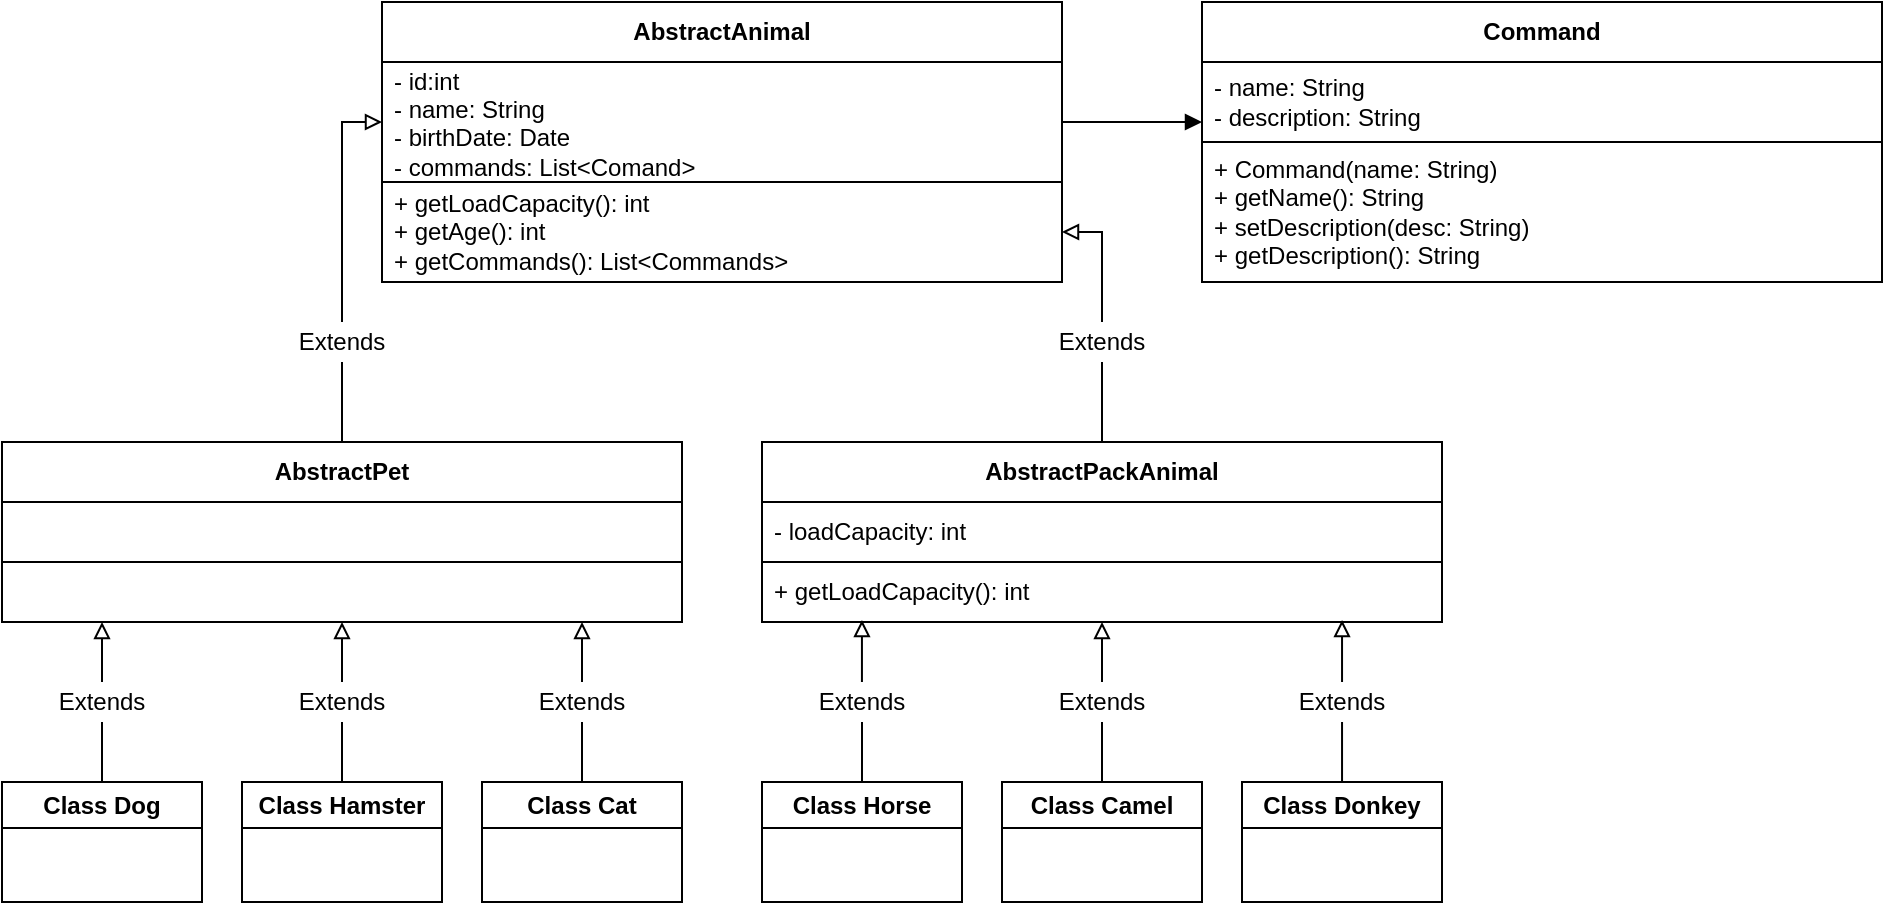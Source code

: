 <mxfile version="21.1.2" type="device">
  <diagram name="Page-1" id="vZ96shIRoi2q2986AdDp">
    <mxGraphModel dx="818" dy="554" grid="1" gridSize="10" guides="1" tooltips="1" connect="1" arrows="1" fold="1" page="1" pageScale="1" pageWidth="1100" pageHeight="850" math="0" shadow="0">
      <root>
        <mxCell id="0" />
        <mxCell id="1" parent="0" />
        <mxCell id="ADzDSRlf3Pm5XtJuz25F-7" style="edgeStyle=orthogonalEdgeStyle;rounded=0;orthogonalLoop=1;jettySize=auto;html=1;endArrow=block;endFill=0;exitX=0.5;exitY=0;exitDx=0;exitDy=0;" parent="1" source="ADzDSRlf3Pm5XtJuz25F-3" edge="1">
          <mxGeometry relative="1" as="geometry">
            <mxPoint x="70" y="680" as="targetPoint" />
          </mxGeometry>
        </mxCell>
        <mxCell id="ADzDSRlf3Pm5XtJuz25F-3" value="Class Dog" style="swimlane;whiteSpace=wrap;html=1;fillStyle=solid;" parent="1" vertex="1">
          <mxGeometry x="20" y="760" width="100" height="60" as="geometry" />
        </mxCell>
        <mxCell id="ADzDSRlf3Pm5XtJuz25F-8" style="edgeStyle=orthogonalEdgeStyle;rounded=0;orthogonalLoop=1;jettySize=auto;html=1;entryX=0.5;entryY=1;entryDx=0;entryDy=0;endArrow=block;endFill=0;" parent="1" source="ADzDSRlf3Pm5XtJuz25F-4" edge="1">
          <mxGeometry relative="1" as="geometry">
            <mxPoint x="190" y="680" as="targetPoint" />
          </mxGeometry>
        </mxCell>
        <mxCell id="ADzDSRlf3Pm5XtJuz25F-4" value="Class Hamster" style="swimlane;whiteSpace=wrap;html=1;fillStyle=solid;" parent="1" vertex="1">
          <mxGeometry x="140" y="760" width="100" height="60" as="geometry" />
        </mxCell>
        <mxCell id="ADzDSRlf3Pm5XtJuz25F-9" style="edgeStyle=orthogonalEdgeStyle;rounded=0;orthogonalLoop=1;jettySize=auto;html=1;endArrow=block;endFill=0;" parent="1" source="ADzDSRlf3Pm5XtJuz25F-5" edge="1">
          <mxGeometry relative="1" as="geometry">
            <mxPoint x="310" y="680" as="targetPoint" />
          </mxGeometry>
        </mxCell>
        <mxCell id="ADzDSRlf3Pm5XtJuz25F-5" value="Class Cat" style="swimlane;whiteSpace=wrap;html=1;fillStyle=solid;" parent="1" vertex="1">
          <mxGeometry x="260" y="760" width="100" height="60" as="geometry" />
        </mxCell>
        <mxCell id="ipe4ve2AvDhWx7teMTjK-5" style="edgeStyle=orthogonalEdgeStyle;rounded=0;orthogonalLoop=1;jettySize=auto;html=1;entryX=0;entryY=0.5;entryDx=0;entryDy=0;endArrow=block;endFill=0;" edge="1" parent="1" source="ADzDSRlf3Pm5XtJuz25F-10" target="ADzDSRlf3Pm5XtJuz25F-29">
          <mxGeometry relative="1" as="geometry" />
        </mxCell>
        <mxCell id="ADzDSRlf3Pm5XtJuz25F-10" value="&lt;b&gt;AbstractPet&lt;br&gt;&lt;/b&gt;" style="swimlane;fontStyle=0;childLayout=stackLayout;horizontal=1;startSize=30;horizontalStack=0;resizeParent=1;resizeParentMax=0;resizeLast=0;collapsible=1;marginBottom=0;whiteSpace=wrap;html=1;fillStyle=solid;" parent="1" vertex="1">
          <mxGeometry x="20" y="590" width="340" height="90" as="geometry" />
        </mxCell>
        <mxCell id="ADzDSRlf3Pm5XtJuz25F-12" value="Item 2" style="text;strokeColor=default;fillColor=none;align=left;verticalAlign=middle;spacingLeft=4;spacingRight=4;overflow=hidden;points=[[0,0.5],[1,0.5]];portConstraint=eastwest;rotatable=0;whiteSpace=wrap;html=1;fontColor=none;noLabel=1;" parent="ADzDSRlf3Pm5XtJuz25F-10" vertex="1">
          <mxGeometry y="30" width="340" height="30" as="geometry" />
        </mxCell>
        <mxCell id="ADzDSRlf3Pm5XtJuz25F-13" value="Item 3" style="text;strokeColor=none;fillColor=none;align=left;verticalAlign=middle;spacingLeft=4;spacingRight=4;overflow=hidden;points=[[0,0.5],[1,0.5]];portConstraint=eastwest;rotatable=0;whiteSpace=wrap;html=1;fontColor=none;noLabel=1;" parent="ADzDSRlf3Pm5XtJuz25F-10" vertex="1">
          <mxGeometry y="60" width="340" height="30" as="geometry" />
        </mxCell>
        <mxCell id="ADzDSRlf3Pm5XtJuz25F-25" style="edgeStyle=orthogonalEdgeStyle;rounded=0;orthogonalLoop=1;jettySize=auto;html=1;entryX=0.147;entryY=0.967;entryDx=0;entryDy=0;entryPerimeter=0;endArrow=block;endFill=0;exitX=0.5;exitY=0;exitDx=0;exitDy=0;" parent="1" source="ADzDSRlf3Pm5XtJuz25F-14" target="ADzDSRlf3Pm5XtJuz25F-24" edge="1">
          <mxGeometry relative="1" as="geometry" />
        </mxCell>
        <mxCell id="ADzDSRlf3Pm5XtJuz25F-14" value="Class Horse" style="swimlane;whiteSpace=wrap;html=1;fillStyle=solid;" parent="1" vertex="1">
          <mxGeometry x="400" y="760" width="100" height="60" as="geometry" />
        </mxCell>
        <mxCell id="ADzDSRlf3Pm5XtJuz25F-26" style="edgeStyle=orthogonalEdgeStyle;rounded=0;orthogonalLoop=1;jettySize=auto;html=1;entryX=0.5;entryY=1;entryDx=0;entryDy=0;entryPerimeter=0;endArrow=block;endFill=0;" parent="1" source="ADzDSRlf3Pm5XtJuz25F-15" target="ADzDSRlf3Pm5XtJuz25F-24" edge="1">
          <mxGeometry relative="1" as="geometry" />
        </mxCell>
        <mxCell id="ADzDSRlf3Pm5XtJuz25F-15" value="Class Camel" style="swimlane;whiteSpace=wrap;html=1;fillStyle=solid;" parent="1" vertex="1">
          <mxGeometry x="520" y="760" width="100" height="60" as="geometry" />
        </mxCell>
        <mxCell id="ADzDSRlf3Pm5XtJuz25F-27" style="edgeStyle=orthogonalEdgeStyle;rounded=0;orthogonalLoop=1;jettySize=auto;html=1;entryX=0.853;entryY=0.967;entryDx=0;entryDy=0;entryPerimeter=0;endArrow=block;endFill=0;" parent="1" source="ADzDSRlf3Pm5XtJuz25F-16" target="ADzDSRlf3Pm5XtJuz25F-24" edge="1">
          <mxGeometry relative="1" as="geometry" />
        </mxCell>
        <mxCell id="ADzDSRlf3Pm5XtJuz25F-16" value="Class Donkey" style="swimlane;whiteSpace=wrap;html=1;fillStyle=solid;" parent="1" vertex="1">
          <mxGeometry x="640" y="760" width="100" height="60" as="geometry" />
        </mxCell>
        <mxCell id="ADzDSRlf3Pm5XtJuz25F-17" value="Extends" style="text;html=1;strokeColor=none;fillColor=default;align=center;verticalAlign=middle;whiteSpace=wrap;rounded=0;fillStyle=solid;" parent="1" vertex="1">
          <mxGeometry x="40" y="710" width="60" height="20" as="geometry" />
        </mxCell>
        <mxCell id="ADzDSRlf3Pm5XtJuz25F-20" value="Extends" style="text;html=1;strokeColor=none;fillColor=default;align=center;verticalAlign=middle;whiteSpace=wrap;rounded=0;fillStyle=solid;" parent="1" vertex="1">
          <mxGeometry x="160" y="710" width="60" height="20" as="geometry" />
        </mxCell>
        <mxCell id="ADzDSRlf3Pm5XtJuz25F-21" value="Extends" style="text;html=1;strokeColor=none;fillColor=default;align=center;verticalAlign=middle;whiteSpace=wrap;rounded=0;fillStyle=solid;" parent="1" vertex="1">
          <mxGeometry x="280" y="710" width="60" height="20" as="geometry" />
        </mxCell>
        <mxCell id="ipe4ve2AvDhWx7teMTjK-6" style="edgeStyle=orthogonalEdgeStyle;rounded=0;orthogonalLoop=1;jettySize=auto;html=1;entryX=1;entryY=0.5;entryDx=0;entryDy=0;endArrow=block;endFill=0;" edge="1" parent="1" source="ADzDSRlf3Pm5XtJuz25F-22" target="ADzDSRlf3Pm5XtJuz25F-30">
          <mxGeometry relative="1" as="geometry" />
        </mxCell>
        <mxCell id="ADzDSRlf3Pm5XtJuz25F-22" value="&lt;b&gt;AbstractPackAnimal&lt;br&gt;&lt;/b&gt;" style="swimlane;fontStyle=0;childLayout=stackLayout;horizontal=1;startSize=30;horizontalStack=0;resizeParent=1;resizeParentMax=0;resizeLast=0;collapsible=1;marginBottom=0;whiteSpace=wrap;html=1;fillStyle=solid;" parent="1" vertex="1">
          <mxGeometry x="400" y="590" width="340" height="90" as="geometry" />
        </mxCell>
        <mxCell id="ADzDSRlf3Pm5XtJuz25F-23" value="- loadCapacity: int" style="text;strokeColor=default;fillColor=none;align=left;verticalAlign=middle;spacingLeft=4;spacingRight=4;overflow=hidden;points=[[0,0.5],[1,0.5]];portConstraint=eastwest;rotatable=0;whiteSpace=wrap;html=1;fontColor=default;" parent="ADzDSRlf3Pm5XtJuz25F-22" vertex="1">
          <mxGeometry y="30" width="340" height="30" as="geometry" />
        </mxCell>
        <mxCell id="ADzDSRlf3Pm5XtJuz25F-24" value="+ getLoadCapacity(): int" style="text;strokeColor=none;fillColor=none;align=left;verticalAlign=middle;spacingLeft=4;spacingRight=4;overflow=hidden;points=[[0,0.5],[1,0.5]];portConstraint=eastwest;rotatable=0;whiteSpace=wrap;html=1;fontColor=default;" parent="ADzDSRlf3Pm5XtJuz25F-22" vertex="1">
          <mxGeometry y="60" width="340" height="30" as="geometry" />
        </mxCell>
        <mxCell id="ADzDSRlf3Pm5XtJuz25F-28" value="&lt;b&gt;AbstractAnimal&lt;br&gt;&lt;/b&gt;" style="swimlane;fontStyle=0;childLayout=stackLayout;horizontal=1;startSize=30;horizontalStack=0;resizeParent=1;resizeParentMax=0;resizeLast=0;collapsible=1;marginBottom=0;whiteSpace=wrap;html=1;fillStyle=solid;" parent="1" vertex="1">
          <mxGeometry x="210" y="370" width="340" height="140" as="geometry" />
        </mxCell>
        <mxCell id="ipe4ve2AvDhWx7teMTjK-10" style="edgeStyle=orthogonalEdgeStyle;rounded=0;orthogonalLoop=1;jettySize=auto;html=1;endArrow=block;endFill=1;" edge="1" parent="ADzDSRlf3Pm5XtJuz25F-28" source="ADzDSRlf3Pm5XtJuz25F-29">
          <mxGeometry relative="1" as="geometry">
            <mxPoint x="410" y="60" as="targetPoint" />
          </mxGeometry>
        </mxCell>
        <mxCell id="ADzDSRlf3Pm5XtJuz25F-29" value="- id:int&lt;br&gt;- name: String&lt;br&gt;- birthDate: Date&lt;br&gt;- commands: List&amp;lt;Comand&amp;gt;" style="text;strokeColor=default;fillColor=none;align=left;verticalAlign=middle;spacingLeft=4;spacingRight=4;overflow=hidden;points=[[0,0.5],[1,0.5]];portConstraint=eastwest;rotatable=0;whiteSpace=wrap;html=1;fontColor=default;" parent="ADzDSRlf3Pm5XtJuz25F-28" vertex="1">
          <mxGeometry y="30" width="340" height="60" as="geometry" />
        </mxCell>
        <mxCell id="ADzDSRlf3Pm5XtJuz25F-30" value="+ getLoadCapacity(): int&lt;br&gt;+ getAge(): int&lt;br&gt;+ getCommands(): List&amp;lt;Commands&amp;gt;" style="text;strokeColor=none;fillColor=none;align=left;verticalAlign=middle;spacingLeft=4;spacingRight=4;overflow=hidden;points=[[0,0.5],[1,0.5]];portConstraint=eastwest;rotatable=0;whiteSpace=wrap;html=1;fontColor=default;" parent="ADzDSRlf3Pm5XtJuz25F-28" vertex="1">
          <mxGeometry y="90" width="340" height="50" as="geometry" />
        </mxCell>
        <mxCell id="ipe4ve2AvDhWx7teMTjK-1" value="Extends" style="text;html=1;strokeColor=none;fillColor=default;align=center;verticalAlign=middle;whiteSpace=wrap;rounded=0;fillStyle=solid;" vertex="1" parent="1">
          <mxGeometry x="420" y="710" width="60" height="20" as="geometry" />
        </mxCell>
        <mxCell id="ipe4ve2AvDhWx7teMTjK-3" value="Extends" style="text;html=1;strokeColor=none;fillColor=default;align=center;verticalAlign=middle;whiteSpace=wrap;rounded=0;fillStyle=solid;" vertex="1" parent="1">
          <mxGeometry x="540" y="710" width="60" height="20" as="geometry" />
        </mxCell>
        <mxCell id="ipe4ve2AvDhWx7teMTjK-4" value="Extends" style="text;html=1;strokeColor=none;fillColor=default;align=center;verticalAlign=middle;whiteSpace=wrap;rounded=0;fillStyle=solid;" vertex="1" parent="1">
          <mxGeometry x="660" y="710" width="60" height="20" as="geometry" />
        </mxCell>
        <mxCell id="ipe4ve2AvDhWx7teMTjK-7" value="&lt;b&gt;Command&lt;br&gt;&lt;/b&gt;" style="swimlane;fontStyle=0;childLayout=stackLayout;horizontal=1;startSize=30;horizontalStack=0;resizeParent=1;resizeParentMax=0;resizeLast=0;collapsible=1;marginBottom=0;whiteSpace=wrap;html=1;fillStyle=solid;" vertex="1" parent="1">
          <mxGeometry x="620" y="370" width="340" height="140" as="geometry" />
        </mxCell>
        <mxCell id="ipe4ve2AvDhWx7teMTjK-8" value="- name: String&lt;br&gt;- description: String" style="text;strokeColor=default;fillColor=none;align=left;verticalAlign=middle;spacingLeft=4;spacingRight=4;overflow=hidden;points=[[0,0.5],[1,0.5]];portConstraint=eastwest;rotatable=0;whiteSpace=wrap;html=1;fontColor=default;" vertex="1" parent="ipe4ve2AvDhWx7teMTjK-7">
          <mxGeometry y="30" width="340" height="40" as="geometry" />
        </mxCell>
        <mxCell id="ipe4ve2AvDhWx7teMTjK-9" value="+ Command(name: String)&lt;br&gt;+ getName(): String&lt;br&gt;+ setDescription(desc: String)&lt;br&gt;+ getDescription(): String" style="text;strokeColor=none;fillColor=none;align=left;verticalAlign=middle;spacingLeft=4;spacingRight=4;overflow=hidden;points=[[0,0.5],[1,0.5]];portConstraint=eastwest;rotatable=0;whiteSpace=wrap;html=1;fontColor=default;" vertex="1" parent="ipe4ve2AvDhWx7teMTjK-7">
          <mxGeometry y="70" width="340" height="70" as="geometry" />
        </mxCell>
        <mxCell id="ipe4ve2AvDhWx7teMTjK-11" value="Extends" style="text;html=1;strokeColor=none;fillColor=default;align=center;verticalAlign=middle;whiteSpace=wrap;rounded=0;fillStyle=solid;" vertex="1" parent="1">
          <mxGeometry x="540" y="530" width="60" height="20" as="geometry" />
        </mxCell>
        <mxCell id="ipe4ve2AvDhWx7teMTjK-12" value="Extends" style="text;html=1;strokeColor=none;fillColor=default;align=center;verticalAlign=middle;whiteSpace=wrap;rounded=0;fillStyle=solid;" vertex="1" parent="1">
          <mxGeometry x="160" y="530" width="60" height="20" as="geometry" />
        </mxCell>
      </root>
    </mxGraphModel>
  </diagram>
</mxfile>
